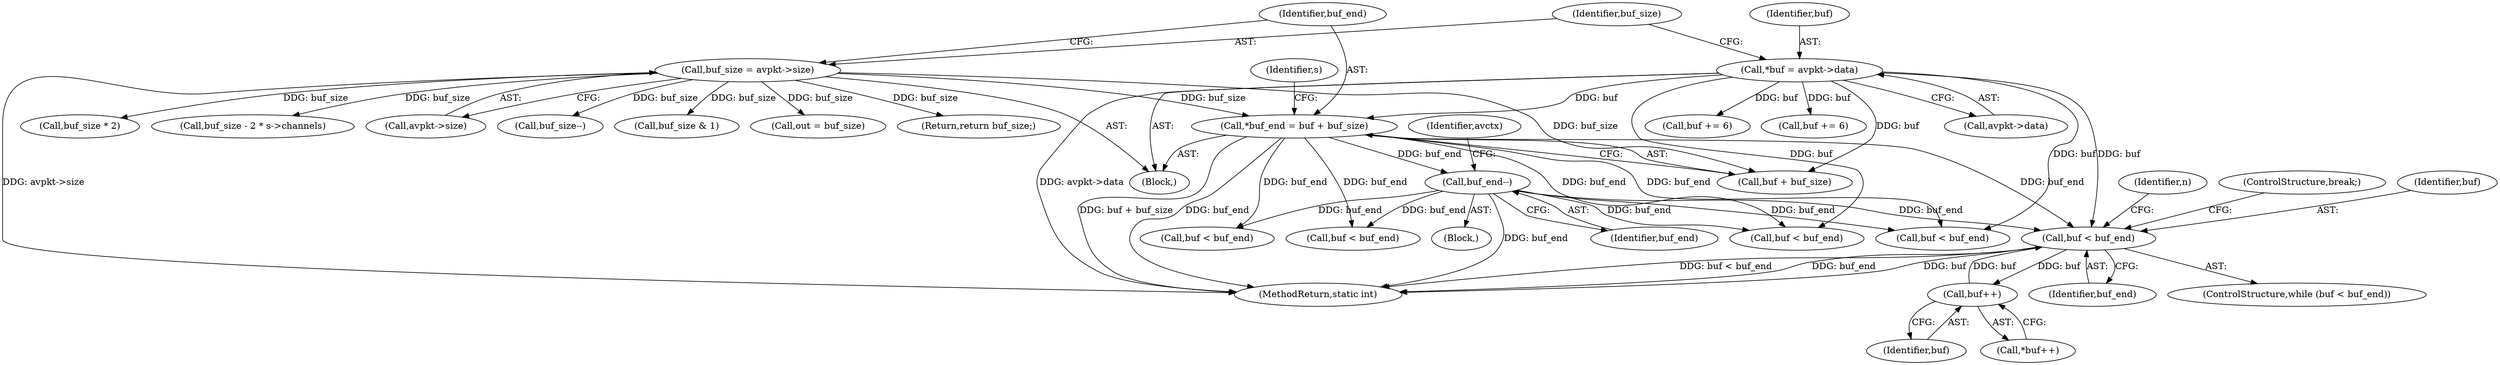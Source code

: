 digraph "0_libav_ce7aee9b733134649a6ce2fa743e51733f33e67e@pointer" {
"1000614" [label="(Call,buf < buf_end)"];
"1000622" [label="(Call,buf++)"];
"1000614" [label="(Call,buf < buf_end)"];
"1000116" [label="(Call,*buf = avpkt->data)"];
"1000167" [label="(Call,buf_end--)"];
"1000128" [label="(Call,*buf_end = buf + buf_size)"];
"1000122" [label="(Call,buf_size = avpkt->size)"];
"1000116" [label="(Call,*buf = avpkt->data)"];
"1000130" [label="(Call,buf + buf_size)"];
"1000265" [label="(Call,buf += 6)"];
"1000117" [label="(Identifier,buf)"];
"1000620" [label="(Identifier,n)"];
"1000690" [label="(MethodReturn,static int)"];
"1000340" [label="(Call,buf += 6)"];
"1000114" [label="(Block,)"];
"1000197" [label="(Call,buf_size * 2)"];
"1000167" [label="(Call,buf_end--)"];
"1000533" [label="(Call,buf < buf_end)"];
"1000375" [label="(Call,buf < buf_end)"];
"1000180" [label="(Call,buf_size - 2 * s->channels)"];
"1000616" [label="(Identifier,buf_end)"];
"1000622" [label="(Call,buf++)"];
"1000124" [label="(Call,avpkt->size)"];
"1000118" [label="(Call,avpkt->data)"];
"1000135" [label="(Identifier,s)"];
"1000123" [label="(Identifier,buf_size)"];
"1000129" [label="(Identifier,buf_end)"];
"1000623" [label="(Identifier,buf)"];
"1000168" [label="(Identifier,buf_end)"];
"1000621" [label="(Call,*buf++)"];
"1000675" [label="(ControlStructure,break;)"];
"1000128" [label="(Call,*buf_end = buf + buf_size)"];
"1000165" [label="(Call,buf_size--)"];
"1000172" [label="(Identifier,avctx)"];
"1000161" [label="(Call,buf_size & 1)"];
"1000201" [label="(Call,out = buf_size)"];
"1000122" [label="(Call,buf_size = avpkt->size)"];
"1000613" [label="(ControlStructure,while (buf < buf_end))"];
"1000436" [label="(Call,buf < buf_end)"];
"1000164" [label="(Block,)"];
"1000688" [label="(Return,return buf_size;)"];
"1000305" [label="(Call,buf < buf_end)"];
"1000614" [label="(Call,buf < buf_end)"];
"1000615" [label="(Identifier,buf)"];
"1000614" -> "1000613"  [label="AST: "];
"1000614" -> "1000616"  [label="CFG: "];
"1000615" -> "1000614"  [label="AST: "];
"1000616" -> "1000614"  [label="AST: "];
"1000620" -> "1000614"  [label="CFG: "];
"1000675" -> "1000614"  [label="CFG: "];
"1000614" -> "1000690"  [label="DDG: buf < buf_end"];
"1000614" -> "1000690"  [label="DDG: buf_end"];
"1000614" -> "1000690"  [label="DDG: buf"];
"1000622" -> "1000614"  [label="DDG: buf"];
"1000116" -> "1000614"  [label="DDG: buf"];
"1000167" -> "1000614"  [label="DDG: buf_end"];
"1000128" -> "1000614"  [label="DDG: buf_end"];
"1000614" -> "1000622"  [label="DDG: buf"];
"1000622" -> "1000621"  [label="AST: "];
"1000622" -> "1000623"  [label="CFG: "];
"1000623" -> "1000622"  [label="AST: "];
"1000621" -> "1000622"  [label="CFG: "];
"1000116" -> "1000114"  [label="AST: "];
"1000116" -> "1000118"  [label="CFG: "];
"1000117" -> "1000116"  [label="AST: "];
"1000118" -> "1000116"  [label="AST: "];
"1000123" -> "1000116"  [label="CFG: "];
"1000116" -> "1000690"  [label="DDG: avpkt->data"];
"1000116" -> "1000128"  [label="DDG: buf"];
"1000116" -> "1000130"  [label="DDG: buf"];
"1000116" -> "1000265"  [label="DDG: buf"];
"1000116" -> "1000340"  [label="DDG: buf"];
"1000116" -> "1000436"  [label="DDG: buf"];
"1000116" -> "1000533"  [label="DDG: buf"];
"1000167" -> "1000164"  [label="AST: "];
"1000167" -> "1000168"  [label="CFG: "];
"1000168" -> "1000167"  [label="AST: "];
"1000172" -> "1000167"  [label="CFG: "];
"1000167" -> "1000690"  [label="DDG: buf_end"];
"1000128" -> "1000167"  [label="DDG: buf_end"];
"1000167" -> "1000305"  [label="DDG: buf_end"];
"1000167" -> "1000375"  [label="DDG: buf_end"];
"1000167" -> "1000436"  [label="DDG: buf_end"];
"1000167" -> "1000533"  [label="DDG: buf_end"];
"1000128" -> "1000114"  [label="AST: "];
"1000128" -> "1000130"  [label="CFG: "];
"1000129" -> "1000128"  [label="AST: "];
"1000130" -> "1000128"  [label="AST: "];
"1000135" -> "1000128"  [label="CFG: "];
"1000128" -> "1000690"  [label="DDG: buf + buf_size"];
"1000128" -> "1000690"  [label="DDG: buf_end"];
"1000122" -> "1000128"  [label="DDG: buf_size"];
"1000128" -> "1000305"  [label="DDG: buf_end"];
"1000128" -> "1000375"  [label="DDG: buf_end"];
"1000128" -> "1000436"  [label="DDG: buf_end"];
"1000128" -> "1000533"  [label="DDG: buf_end"];
"1000122" -> "1000114"  [label="AST: "];
"1000122" -> "1000124"  [label="CFG: "];
"1000123" -> "1000122"  [label="AST: "];
"1000124" -> "1000122"  [label="AST: "];
"1000129" -> "1000122"  [label="CFG: "];
"1000122" -> "1000690"  [label="DDG: avpkt->size"];
"1000122" -> "1000130"  [label="DDG: buf_size"];
"1000122" -> "1000161"  [label="DDG: buf_size"];
"1000122" -> "1000165"  [label="DDG: buf_size"];
"1000122" -> "1000180"  [label="DDG: buf_size"];
"1000122" -> "1000197"  [label="DDG: buf_size"];
"1000122" -> "1000201"  [label="DDG: buf_size"];
"1000122" -> "1000688"  [label="DDG: buf_size"];
}
